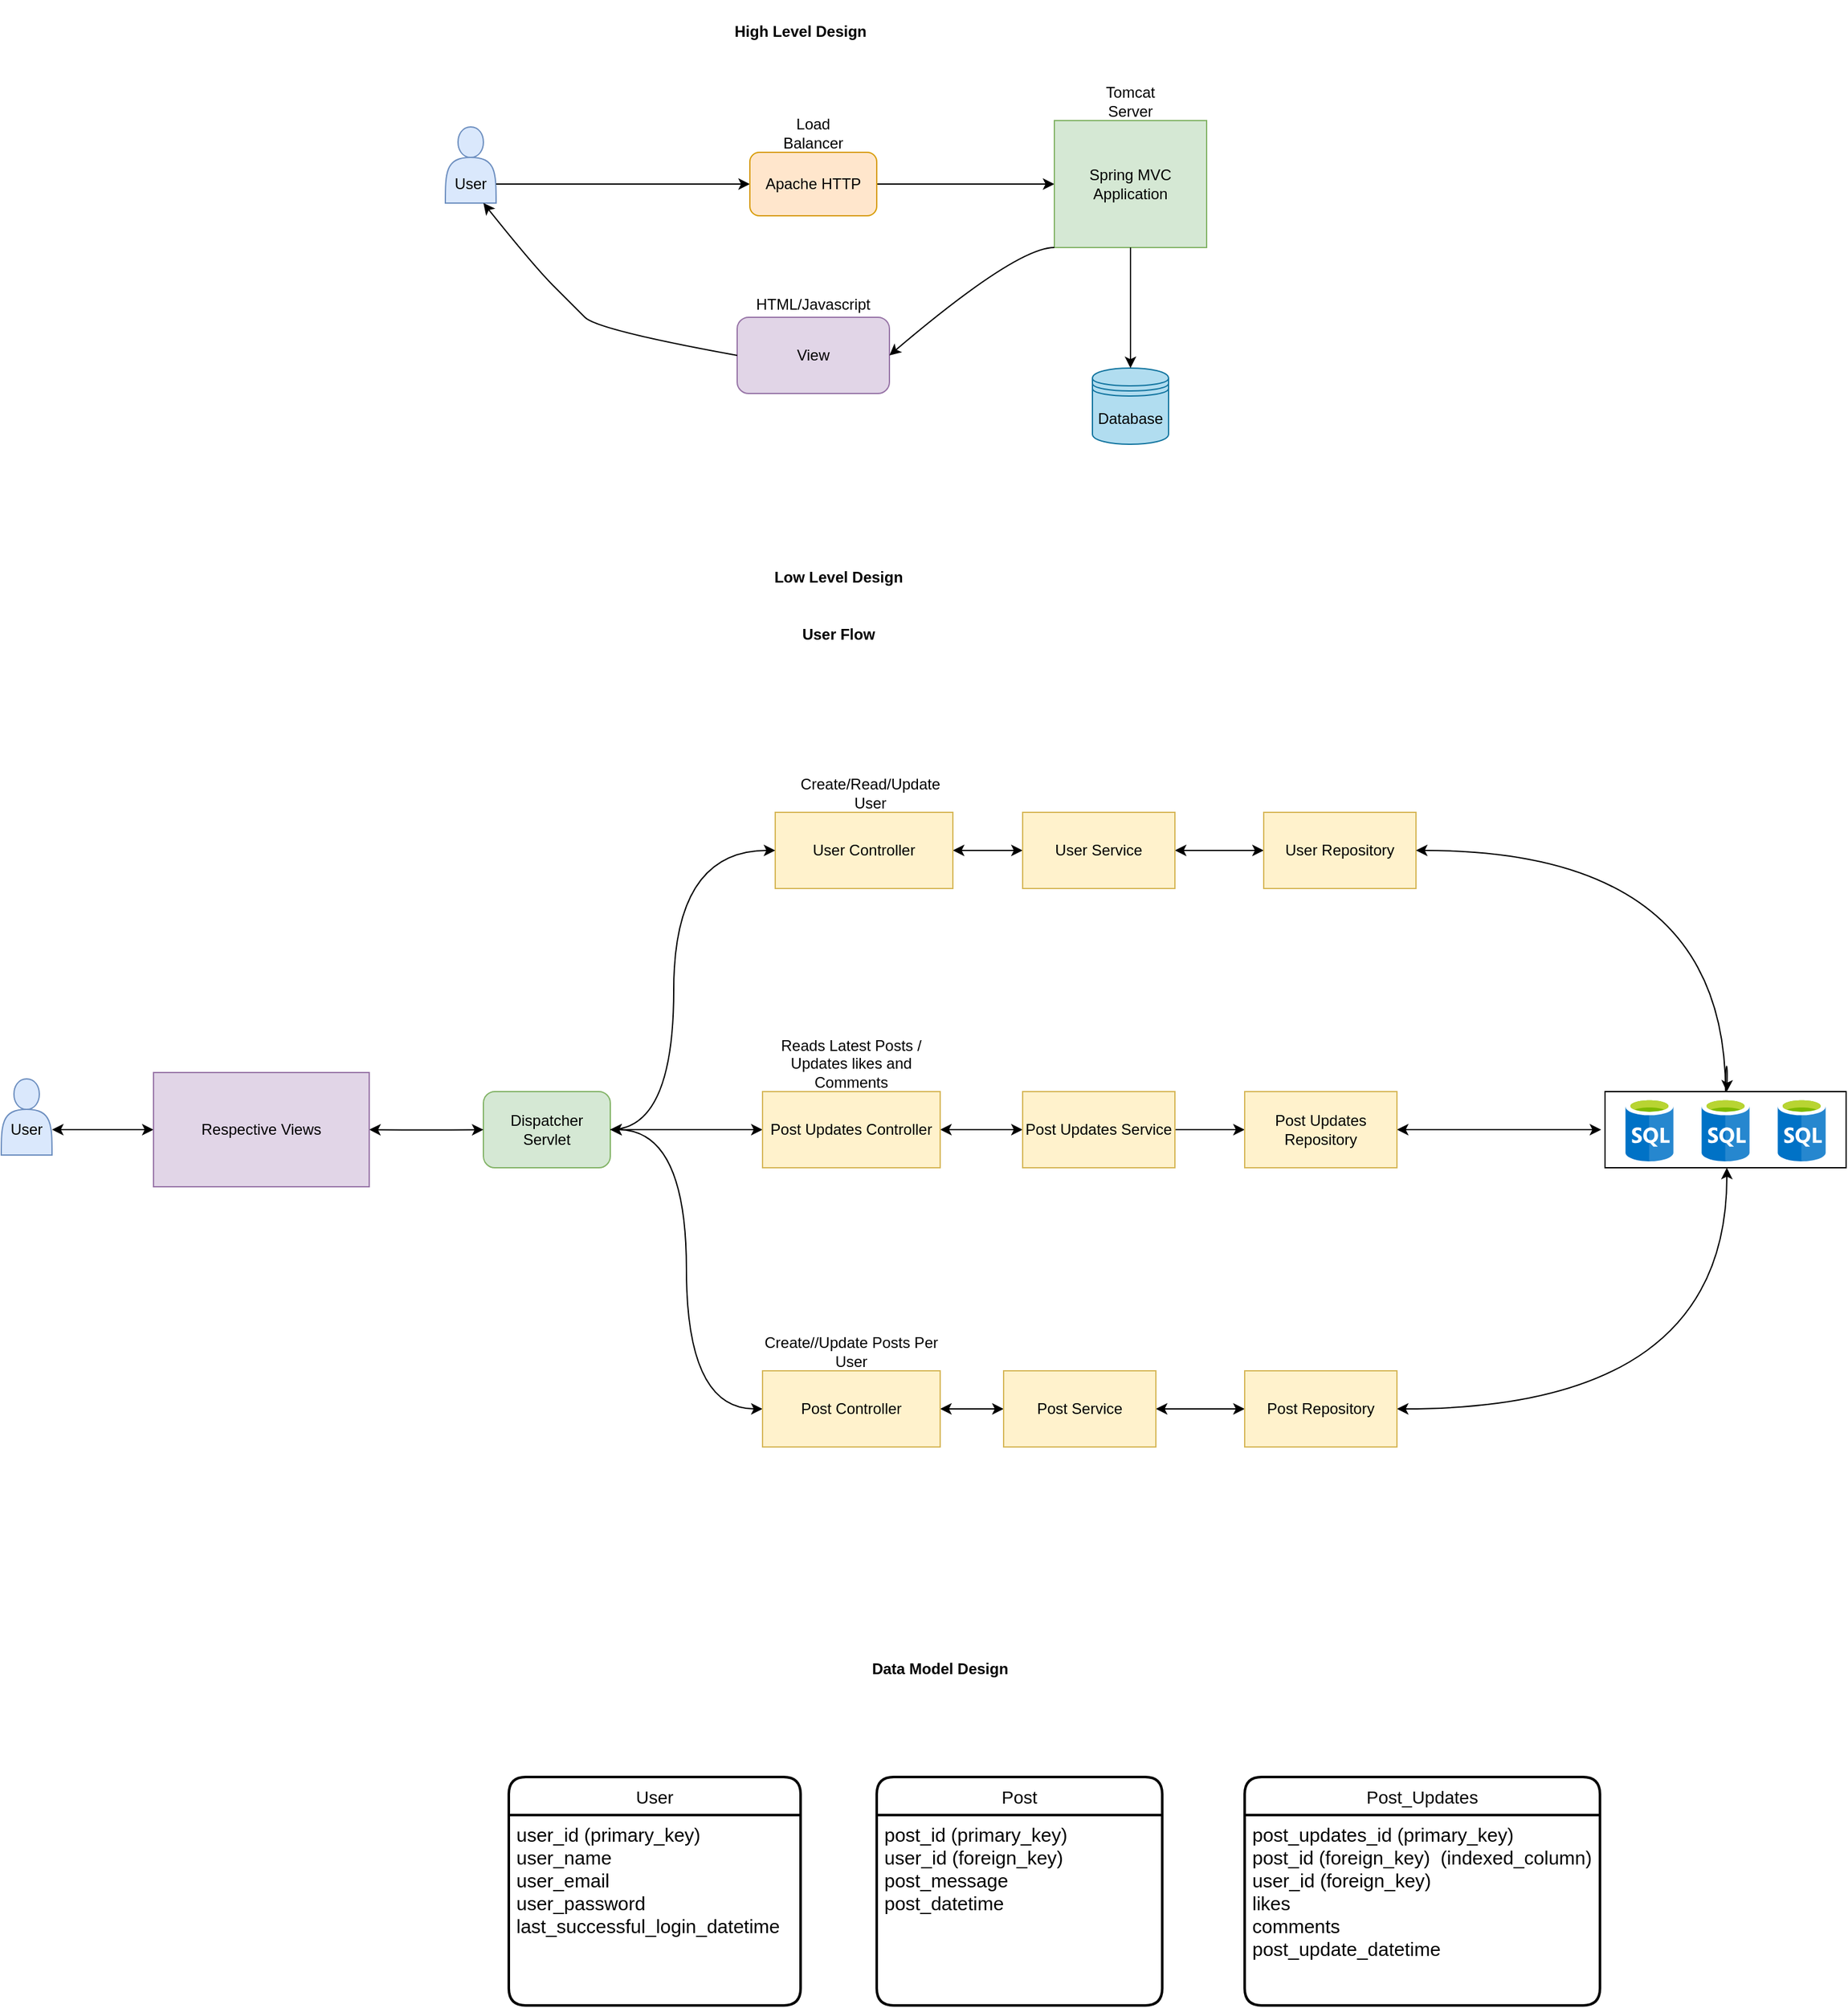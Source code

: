 <mxfile version="14.7.7" type="device"><diagram id="c2nhPhqR2CONidUnyoUr" name="Page-1"><mxGraphModel dx="1718" dy="482" grid="1" gridSize="10" guides="1" tooltips="1" connect="1" arrows="1" fold="1" page="1" pageScale="1" pageWidth="850" pageHeight="1100" math="0" shadow="0"><root><mxCell id="0"/><mxCell id="1" parent="0"/><mxCell id="9OKzecJPwMTm9GztMgSw-1" value="" style="shape=actor;whiteSpace=wrap;html=1;fillColor=#dae8fc;strokeColor=#6c8ebf;" parent="1" vertex="1"><mxGeometry x="110" y="130" width="40" height="60" as="geometry"/></mxCell><mxCell id="9OKzecJPwMTm9GztMgSw-2" value="" style="endArrow=classic;html=1;exitX=1;exitY=0.75;exitDx=0;exitDy=0;entryX=0;entryY=0.5;entryDx=0;entryDy=0;" parent="1" source="9OKzecJPwMTm9GztMgSw-1" target="9OKzecJPwMTm9GztMgSw-4" edge="1"><mxGeometry width="50" height="50" relative="1" as="geometry"><mxPoint x="440" y="270" as="sourcePoint"/><mxPoint x="220" y="165" as="targetPoint"/></mxGeometry></mxCell><mxCell id="9OKzecJPwMTm9GztMgSw-3" value="" style="edgeStyle=orthogonalEdgeStyle;rounded=0;orthogonalLoop=1;jettySize=auto;html=1;entryX=0;entryY=0.5;entryDx=0;entryDy=0;" parent="1" source="9OKzecJPwMTm9GztMgSw-4" target="9OKzecJPwMTm9GztMgSw-8" edge="1"><mxGeometry relative="1" as="geometry"><mxPoint x="390" y="175" as="targetPoint"/></mxGeometry></mxCell><mxCell id="9OKzecJPwMTm9GztMgSw-4" value="Apache HTTP" style="rounded=1;whiteSpace=wrap;html=1;fillColor=#ffe6cc;strokeColor=#d79b00;" parent="1" vertex="1"><mxGeometry x="350" y="150" width="100" height="50" as="geometry"/></mxCell><mxCell id="9OKzecJPwMTm9GztMgSw-5" value="User" style="text;html=1;strokeColor=none;fillColor=none;align=center;verticalAlign=middle;whiteSpace=wrap;rounded=0;" parent="1" vertex="1"><mxGeometry x="110" y="165" width="40" height="20" as="geometry"/></mxCell><mxCell id="9OKzecJPwMTm9GztMgSw-6" value="Load Balancer" style="text;html=1;strokeColor=none;fillColor=none;align=center;verticalAlign=middle;whiteSpace=wrap;rounded=0;" parent="1" vertex="1"><mxGeometry x="380" y="125" width="40" height="20" as="geometry"/></mxCell><mxCell id="9OKzecJPwMTm9GztMgSw-7" value="" style="shape=datastore;whiteSpace=wrap;html=1;fillColor=#b1ddf0;strokeColor=#10739e;" parent="1" vertex="1"><mxGeometry x="620" y="320" width="60" height="60" as="geometry"/></mxCell><mxCell id="9OKzecJPwMTm9GztMgSw-8" value="&lt;div&gt;Spring MVC Application&lt;br&gt;&lt;/div&gt;" style="rounded=0;whiteSpace=wrap;html=1;fillColor=#d5e8d4;strokeColor=#82b366;" parent="1" vertex="1"><mxGeometry x="590" y="125" width="120" height="100" as="geometry"/></mxCell><mxCell id="9OKzecJPwMTm9GztMgSw-9" value="View" style="rounded=1;whiteSpace=wrap;html=1;fillColor=#e1d5e7;strokeColor=#9673a6;" parent="1" vertex="1"><mxGeometry x="340" y="280" width="120" height="60" as="geometry"/></mxCell><mxCell id="9OKzecJPwMTm9GztMgSw-10" value="" style="curved=1;endArrow=classic;html=1;exitX=0;exitY=0.5;exitDx=0;exitDy=0;entryX=0.75;entryY=1;entryDx=0;entryDy=0;" parent="1" source="9OKzecJPwMTm9GztMgSw-9" target="9OKzecJPwMTm9GztMgSw-1" edge="1"><mxGeometry width="50" height="50" relative="1" as="geometry"><mxPoint x="180" y="290" as="sourcePoint"/><mxPoint x="230" y="240" as="targetPoint"/><Array as="points"><mxPoint x="230" y="290"/><mxPoint x="210" y="270"/><mxPoint x="180" y="240"/></Array></mxGeometry></mxCell><mxCell id="9OKzecJPwMTm9GztMgSw-11" value="" style="endArrow=classic;html=1;exitX=0.5;exitY=1;exitDx=0;exitDy=0;entryX=0.5;entryY=0;entryDx=0;entryDy=0;" parent="1" source="9OKzecJPwMTm9GztMgSw-8" target="9OKzecJPwMTm9GztMgSw-7" edge="1"><mxGeometry width="50" height="50" relative="1" as="geometry"><mxPoint x="470" y="270" as="sourcePoint"/><mxPoint x="520" y="220" as="targetPoint"/></mxGeometry></mxCell><mxCell id="9OKzecJPwMTm9GztMgSw-12" value="" style="curved=1;endArrow=classic;html=1;entryX=1;entryY=0.5;entryDx=0;entryDy=0;exitX=0;exitY=1;exitDx=0;exitDy=0;" parent="1" source="9OKzecJPwMTm9GztMgSw-8" target="9OKzecJPwMTm9GztMgSw-9" edge="1"><mxGeometry width="50" height="50" relative="1" as="geometry"><mxPoint x="560" y="275" as="sourcePoint"/><mxPoint x="610" y="225" as="targetPoint"/><Array as="points"><mxPoint x="560" y="225"/></Array></mxGeometry></mxCell><mxCell id="9OKzecJPwMTm9GztMgSw-13" value="Tomcat Server" style="text;html=1;strokeColor=none;fillColor=none;align=center;verticalAlign=middle;whiteSpace=wrap;rounded=0;" parent="1" vertex="1"><mxGeometry x="630" y="100" width="40" height="20" as="geometry"/></mxCell><mxCell id="9OKzecJPwMTm9GztMgSw-14" value="Database" style="text;html=1;strokeColor=none;fillColor=none;align=center;verticalAlign=middle;whiteSpace=wrap;rounded=0;" parent="1" vertex="1"><mxGeometry x="630" y="350" width="40" height="20" as="geometry"/></mxCell><mxCell id="9OKzecJPwMTm9GztMgSw-15" value="HTML/Javascript" style="text;html=1;strokeColor=none;fillColor=none;align=center;verticalAlign=middle;whiteSpace=wrap;rounded=0;" parent="1" vertex="1"><mxGeometry x="320" y="260" width="160" height="20" as="geometry"/></mxCell><mxCell id="9OKzecJPwMTm9GztMgSw-16" value="&lt;div&gt;Low Level Design&lt;br&gt;&lt;/div&gt;" style="text;html=1;strokeColor=none;fillColor=none;align=center;verticalAlign=middle;whiteSpace=wrap;rounded=0;fontStyle=1" parent="1" vertex="1"><mxGeometry x="320" y="460" width="200" height="50" as="geometry"/></mxCell><mxCell id="9OKzecJPwMTm9GztMgSw-17" value="User Flow" style="text;html=1;strokeColor=none;fillColor=none;align=center;verticalAlign=middle;whiteSpace=wrap;rounded=0;fontStyle=1" parent="1" vertex="1"><mxGeometry x="360" y="520" width="120" height="20" as="geometry"/></mxCell><mxCell id="9OKzecJPwMTm9GztMgSw-18" value="" style="edgeStyle=orthogonalEdgeStyle;curved=1;rounded=0;orthogonalLoop=1;jettySize=auto;html=1;entryX=0;entryY=0.5;entryDx=0;entryDy=0;startArrow=classic;startFill=1;" parent="1" source="9OKzecJPwMTm9GztMgSw-20" target="9OKzecJPwMTm9GztMgSw-33" edge="1"><mxGeometry relative="1" as="geometry"/></mxCell><mxCell id="9OKzecJPwMTm9GztMgSw-19" style="edgeStyle=orthogonalEdgeStyle;curved=1;rounded=0;orthogonalLoop=1;jettySize=auto;html=1;entryX=0;entryY=0.5;entryDx=0;entryDy=0;startArrow=classic;startFill=1;" parent="1" source="9OKzecJPwMTm9GztMgSw-20" target="9OKzecJPwMTm9GztMgSw-40" edge="1"><mxGeometry relative="1" as="geometry"/></mxCell><mxCell id="9OKzecJPwMTm9GztMgSw-20" value="Dispatcher Servlet" style="rounded=1;whiteSpace=wrap;html=1;fillColor=#d5e8d4;strokeColor=#82b366;" parent="1" vertex="1"><mxGeometry x="140" y="890" width="100" height="60" as="geometry"/></mxCell><mxCell id="9OKzecJPwMTm9GztMgSw-21" value="" style="edgeStyle=orthogonalEdgeStyle;rounded=0;orthogonalLoop=1;jettySize=auto;html=1;startArrow=classic;startFill=1;" parent="1" source="9OKzecJPwMTm9GztMgSw-22" target="9OKzecJPwMTm9GztMgSw-25" edge="1"><mxGeometry relative="1" as="geometry"/></mxCell><mxCell id="9OKzecJPwMTm9GztMgSw-22" value="User Controller" style="rounded=0;whiteSpace=wrap;html=1;fillColor=#fff2cc;strokeColor=#d6b656;" parent="1" vertex="1"><mxGeometry x="370" y="670" width="140" height="60" as="geometry"/></mxCell><mxCell id="9OKzecJPwMTm9GztMgSw-23" value="Create/Read/Update User" style="text;html=1;strokeColor=none;fillColor=none;align=center;verticalAlign=middle;whiteSpace=wrap;rounded=0;" parent="1" vertex="1"><mxGeometry x="375" y="640" width="140" height="30" as="geometry"/></mxCell><mxCell id="9OKzecJPwMTm9GztMgSw-24" value="" style="edgeStyle=orthogonalEdgeStyle;rounded=0;orthogonalLoop=1;jettySize=auto;html=1;startArrow=classic;startFill=1;" parent="1" source="9OKzecJPwMTm9GztMgSw-25" target="9OKzecJPwMTm9GztMgSw-27" edge="1"><mxGeometry relative="1" as="geometry"/></mxCell><mxCell id="9OKzecJPwMTm9GztMgSw-25" value="User Service" style="rounded=0;whiteSpace=wrap;html=1;fillColor=#fff2cc;strokeColor=#d6b656;" parent="1" vertex="1"><mxGeometry x="565" y="670" width="120" height="60" as="geometry"/></mxCell><mxCell id="9OKzecJPwMTm9GztMgSw-26" style="edgeStyle=orthogonalEdgeStyle;curved=1;rounded=0;orthogonalLoop=1;jettySize=auto;html=1;startArrow=none;" parent="1" source="9OKzecJPwMTm9GztMgSw-49" edge="1"><mxGeometry relative="1" as="geometry"><mxPoint x="1120" y="890" as="targetPoint"/></mxGeometry></mxCell><mxCell id="9OKzecJPwMTm9GztMgSw-27" value="User Repository" style="rounded=0;whiteSpace=wrap;html=1;fillColor=#fff2cc;strokeColor=#d6b656;" parent="1" vertex="1"><mxGeometry x="755" y="670" width="120" height="60" as="geometry"/></mxCell><mxCell id="9OKzecJPwMTm9GztMgSw-28" value="" style="aspect=fixed;html=1;points=[];align=center;image;fontSize=12;image=img/lib/mscae/SQL_Database_generic.svg;" parent="1" vertex="1"><mxGeometry x="1040" y="895" width="38" height="50" as="geometry"/></mxCell><mxCell id="9OKzecJPwMTm9GztMgSw-29" value="" style="shape=actor;whiteSpace=wrap;html=1;fillColor=#dae8fc;strokeColor=#6c8ebf;" parent="1" vertex="1"><mxGeometry x="-240" y="880" width="40" height="60" as="geometry"/></mxCell><mxCell id="9OKzecJPwMTm9GztMgSw-30" value="" style="edgeStyle=orthogonalEdgeStyle;curved=1;rounded=0;orthogonalLoop=1;jettySize=auto;html=1;startArrow=classic;startFill=1;" parent="1" source="9OKzecJPwMTm9GztMgSw-31" edge="1"><mxGeometry relative="1" as="geometry"><mxPoint x="-120" y="920" as="targetPoint"/></mxGeometry></mxCell><mxCell id="9OKzecJPwMTm9GztMgSw-31" value="User" style="text;html=1;strokeColor=none;fillColor=none;align=center;verticalAlign=middle;whiteSpace=wrap;rounded=0;" parent="1" vertex="1"><mxGeometry x="-240" y="910" width="40" height="20" as="geometry"/></mxCell><mxCell id="9OKzecJPwMTm9GztMgSw-32" value="" style="edgeStyle=orthogonalEdgeStyle;rounded=0;orthogonalLoop=1;jettySize=auto;html=1;startArrow=classic;startFill=1;" parent="1" source="9OKzecJPwMTm9GztMgSw-33" target="9OKzecJPwMTm9GztMgSw-36" edge="1"><mxGeometry relative="1" as="geometry"/></mxCell><mxCell id="9OKzecJPwMTm9GztMgSw-33" value="Post Updates Controller" style="rounded=0;whiteSpace=wrap;html=1;fillColor=#fff2cc;strokeColor=#d6b656;" parent="1" vertex="1"><mxGeometry x="360" y="890" width="140" height="60" as="geometry"/></mxCell><mxCell id="9OKzecJPwMTm9GztMgSw-34" value="&lt;div&gt;Reads Latest Posts / Updates likes and Comments&lt;/div&gt;&lt;div&gt;&lt;br&gt;&lt;/div&gt;" style="text;html=1;strokeColor=none;fillColor=none;align=center;verticalAlign=middle;whiteSpace=wrap;rounded=0;" parent="1" vertex="1"><mxGeometry x="360" y="860" width="140" height="30" as="geometry"/></mxCell><mxCell id="9OKzecJPwMTm9GztMgSw-35" value="" style="edgeStyle=orthogonalEdgeStyle;rounded=0;orthogonalLoop=1;jettySize=auto;html=1;" parent="1" source="9OKzecJPwMTm9GztMgSw-36" target="9OKzecJPwMTm9GztMgSw-38" edge="1"><mxGeometry relative="1" as="geometry"/></mxCell><mxCell id="9OKzecJPwMTm9GztMgSw-36" value="Post Updates Service" style="rounded=0;whiteSpace=wrap;html=1;fillColor=#fff2cc;strokeColor=#d6b656;" parent="1" vertex="1"><mxGeometry x="565" y="890" width="120" height="60" as="geometry"/></mxCell><mxCell id="9OKzecJPwMTm9GztMgSw-37" style="edgeStyle=orthogonalEdgeStyle;curved=1;rounded=0;orthogonalLoop=1;jettySize=auto;html=1;entryX=-0.016;entryY=0.5;entryDx=0;entryDy=0;entryPerimeter=0;startArrow=classic;startFill=1;" parent="1" source="9OKzecJPwMTm9GztMgSw-38" target="9OKzecJPwMTm9GztMgSw-49" edge="1"><mxGeometry relative="1" as="geometry"/></mxCell><mxCell id="9OKzecJPwMTm9GztMgSw-38" value="Post Updates Repository" style="rounded=0;whiteSpace=wrap;html=1;fillColor=#fff2cc;strokeColor=#d6b656;" parent="1" vertex="1"><mxGeometry x="740" y="890" width="120" height="60" as="geometry"/></mxCell><mxCell id="9OKzecJPwMTm9GztMgSw-39" value="" style="edgeStyle=orthogonalEdgeStyle;rounded=0;orthogonalLoop=1;jettySize=auto;html=1;startArrow=classic;startFill=1;" parent="1" source="9OKzecJPwMTm9GztMgSw-40" target="9OKzecJPwMTm9GztMgSw-43" edge="1"><mxGeometry relative="1" as="geometry"/></mxCell><mxCell id="9OKzecJPwMTm9GztMgSw-40" value="Post Controller" style="rounded=0;whiteSpace=wrap;html=1;fillColor=#fff2cc;strokeColor=#d6b656;" parent="1" vertex="1"><mxGeometry x="360" y="1110" width="140" height="60" as="geometry"/></mxCell><mxCell id="9OKzecJPwMTm9GztMgSw-41" value="Create//Update Posts Per User" style="text;html=1;strokeColor=none;fillColor=none;align=center;verticalAlign=middle;whiteSpace=wrap;rounded=0;" parent="1" vertex="1"><mxGeometry x="360" y="1080" width="140" height="30" as="geometry"/></mxCell><mxCell id="9OKzecJPwMTm9GztMgSw-42" value="" style="edgeStyle=orthogonalEdgeStyle;rounded=0;orthogonalLoop=1;jettySize=auto;html=1;startArrow=classic;startFill=1;" parent="1" source="9OKzecJPwMTm9GztMgSw-43" target="9OKzecJPwMTm9GztMgSw-45" edge="1"><mxGeometry relative="1" as="geometry"/></mxCell><mxCell id="9OKzecJPwMTm9GztMgSw-43" value="Post Service" style="rounded=0;whiteSpace=wrap;html=1;fillColor=#fff2cc;strokeColor=#d6b656;" parent="1" vertex="1"><mxGeometry x="550" y="1110" width="120" height="60" as="geometry"/></mxCell><mxCell id="9OKzecJPwMTm9GztMgSw-44" style="edgeStyle=orthogonalEdgeStyle;curved=1;rounded=0;orthogonalLoop=1;jettySize=auto;html=1;startArrow=classic;startFill=1;" parent="1" source="9OKzecJPwMTm9GztMgSw-45" edge="1"><mxGeometry relative="1" as="geometry"><mxPoint x="1120" y="950" as="targetPoint"/></mxGeometry></mxCell><mxCell id="9OKzecJPwMTm9GztMgSw-45" value="Post Repository" style="rounded=0;whiteSpace=wrap;html=1;fillColor=#fff2cc;strokeColor=#d6b656;" parent="1" vertex="1"><mxGeometry x="740" y="1110" width="120" height="60" as="geometry"/></mxCell><mxCell id="9OKzecJPwMTm9GztMgSw-46" style="edgeStyle=orthogonalEdgeStyle;rounded=0;orthogonalLoop=1;jettySize=auto;html=1;curved=1;entryX=0;entryY=0.5;entryDx=0;entryDy=0;" parent="1" source="9OKzecJPwMTm9GztMgSw-20" target="9OKzecJPwMTm9GztMgSw-22" edge="1"><mxGeometry relative="1" as="geometry"><mxPoint x="360" y="710" as="targetPoint"/><Array as="points"><mxPoint x="290" y="920"/><mxPoint x="290" y="700"/></Array></mxGeometry></mxCell><mxCell id="9OKzecJPwMTm9GztMgSw-47" value="" style="aspect=fixed;html=1;points=[];align=center;image;fontSize=12;image=img/lib/mscae/SQL_Database_generic.svg;" parent="1" vertex="1"><mxGeometry x="1100" y="895" width="38" height="50" as="geometry"/></mxCell><mxCell id="9OKzecJPwMTm9GztMgSw-48" value="" style="aspect=fixed;html=1;points=[];align=center;image;fontSize=12;image=img/lib/mscae/SQL_Database_generic.svg;" parent="1" vertex="1"><mxGeometry x="1160" y="895" width="38" height="50" as="geometry"/></mxCell><mxCell id="9OKzecJPwMTm9GztMgSw-49" value="" style="verticalLabelPosition=bottom;verticalAlign=top;html=1;shape=mxgraph.basic.rect;fillColor2=none;strokeWidth=1;size=20;indent=5;fillColor=none;" parent="1" vertex="1"><mxGeometry x="1024" y="890" width="190" height="60" as="geometry"/></mxCell><mxCell id="9OKzecJPwMTm9GztMgSw-50" value="" style="edgeStyle=orthogonalEdgeStyle;curved=1;rounded=0;orthogonalLoop=1;jettySize=auto;html=1;endArrow=none;startArrow=classic;startFill=1;" parent="1" source="9OKzecJPwMTm9GztMgSw-27" target="9OKzecJPwMTm9GztMgSw-49" edge="1"><mxGeometry relative="1" as="geometry"><mxPoint x="1120" y="890" as="targetPoint"/><mxPoint x="875" y="700" as="sourcePoint"/></mxGeometry></mxCell><mxCell id="9OKzecJPwMTm9GztMgSw-51" value="" style="edgeStyle=orthogonalEdgeStyle;curved=1;rounded=0;orthogonalLoop=1;jettySize=auto;html=1;startArrow=classic;startFill=1;" parent="1" target="9OKzecJPwMTm9GztMgSw-20" edge="1"><mxGeometry relative="1" as="geometry"><mxPoint x="50" y="920" as="sourcePoint"/></mxGeometry></mxCell><mxCell id="9OKzecJPwMTm9GztMgSw-52" value="Respective Views" style="rounded=0;whiteSpace=wrap;html=1;fillColor=#e1d5e7;strokeColor=#9673a6;" parent="1" vertex="1"><mxGeometry x="-120" y="875" width="170" height="90" as="geometry"/></mxCell><mxCell id="9OKzecJPwMTm9GztMgSw-53" value="User" style="swimlane;childLayout=stackLayout;horizontal=1;startSize=30;horizontalStack=0;rounded=1;fontSize=14;fontStyle=0;strokeWidth=2;resizeParent=0;resizeLast=1;shadow=0;dashed=0;align=center;fillColor=#ffffff;" parent="1" vertex="1"><mxGeometry x="160" y="1430" width="230" height="180" as="geometry"/></mxCell><mxCell id="9OKzecJPwMTm9GztMgSw-54" value="user_id (primary_key)&#10;user_name&#10;user_email&#10;user_password&#10;last_successful_login_datetime&#10;" style="align=left;strokeColor=none;fillColor=none;spacingLeft=4;fontSize=15;verticalAlign=top;resizable=0;rotatable=0;part=1;" parent="9OKzecJPwMTm9GztMgSw-53" vertex="1"><mxGeometry y="30" width="230" height="150" as="geometry"/></mxCell><mxCell id="9OKzecJPwMTm9GztMgSw-55" value="Post" style="swimlane;childLayout=stackLayout;horizontal=1;startSize=30;horizontalStack=0;rounded=1;fontSize=14;fontStyle=0;strokeWidth=2;resizeParent=0;resizeLast=1;shadow=0;dashed=0;align=center;fillColor=#ffffff;" parent="1" vertex="1"><mxGeometry x="450" y="1430" width="225" height="180" as="geometry"/></mxCell><mxCell id="9OKzecJPwMTm9GztMgSw-56" value="post_id (primary_key)&#10;user_id (foreign_key)&#10;post_message&#10;post_datetime" style="align=left;strokeColor=none;fillColor=none;spacingLeft=4;fontSize=15;verticalAlign=top;resizable=0;rotatable=0;part=1;" parent="9OKzecJPwMTm9GztMgSw-55" vertex="1"><mxGeometry y="30" width="225" height="150" as="geometry"/></mxCell><mxCell id="9OKzecJPwMTm9GztMgSw-57" value="Post_Updates" style="swimlane;childLayout=stackLayout;horizontal=1;startSize=30;horizontalStack=0;rounded=1;fontSize=14;fontStyle=0;strokeWidth=2;resizeParent=0;resizeLast=1;shadow=0;dashed=0;align=center;fillColor=#ffffff;" parent="1" vertex="1"><mxGeometry x="740" y="1430" width="280" height="180" as="geometry"/></mxCell><mxCell id="9OKzecJPwMTm9GztMgSw-58" value="post_updates_id (primary_key)&#10;post_id (foreign_key)  (indexed_column)&#10;user_id (foreign_key)&#10;likes&#10;comments&#10;post_update_datetime" style="align=left;strokeColor=none;fillColor=none;spacingLeft=4;fontSize=15;verticalAlign=top;resizable=0;rotatable=0;part=1;" parent="9OKzecJPwMTm9GztMgSw-57" vertex="1"><mxGeometry y="30" width="280" height="150" as="geometry"/></mxCell><mxCell id="srcP6VwBvx58293ARuzE-1" value="&lt;div&gt;High Level Design&lt;br&gt;&lt;/div&gt;" style="text;html=1;strokeColor=none;fillColor=none;align=center;verticalAlign=middle;whiteSpace=wrap;rounded=0;fontStyle=1" vertex="1" parent="1"><mxGeometry x="290" y="30" width="200" height="50" as="geometry"/></mxCell><mxCell id="srcP6VwBvx58293ARuzE-2" value="&lt;div&gt;Data Model Design&lt;br&gt;&lt;/div&gt;" style="text;html=1;strokeColor=none;fillColor=none;align=center;verticalAlign=middle;whiteSpace=wrap;rounded=0;fontStyle=1" vertex="1" parent="1"><mxGeometry x="400" y="1320" width="200" height="50" as="geometry"/></mxCell></root></mxGraphModel></diagram></mxfile>